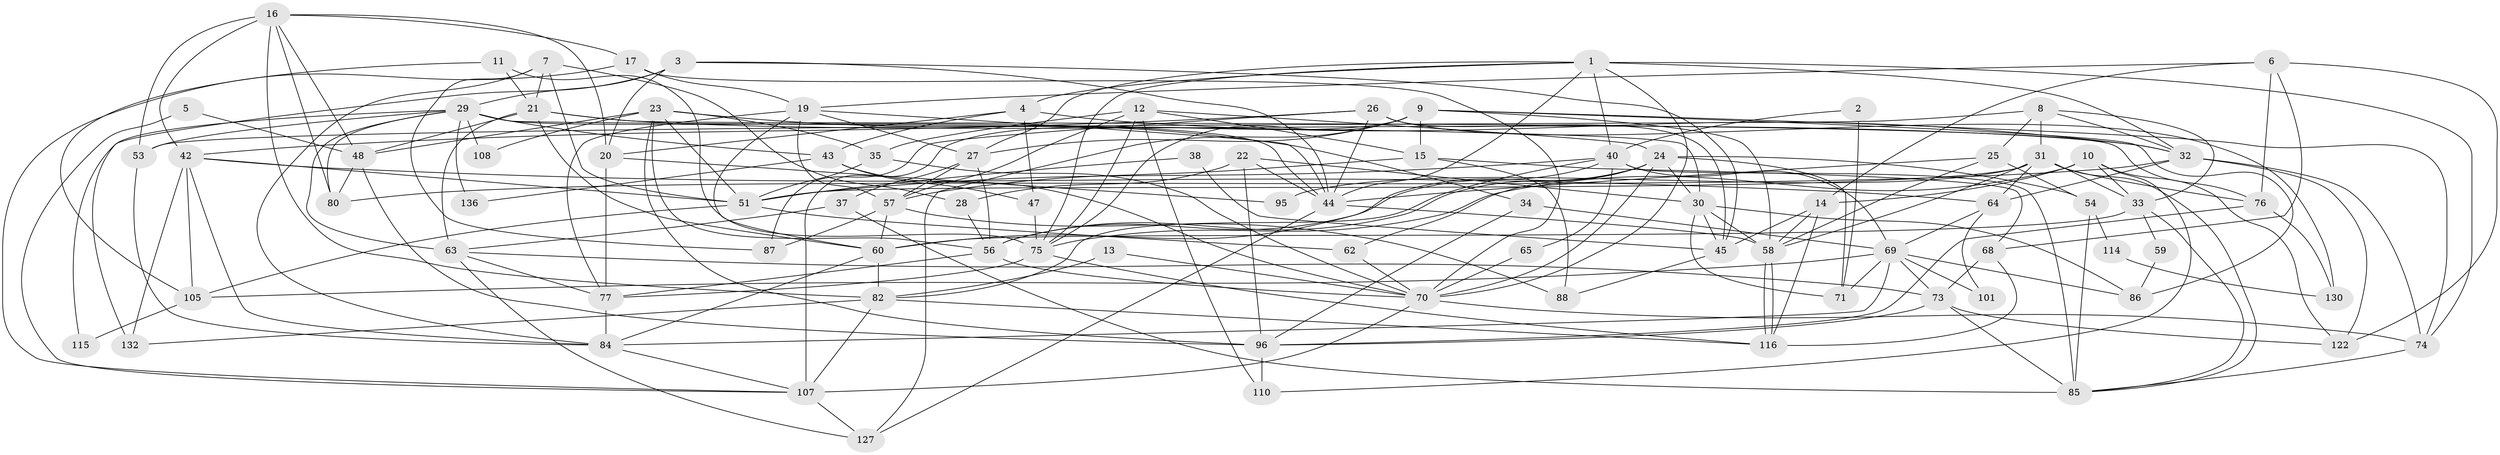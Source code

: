 // original degree distribution, {6: 0.08759124087591241, 2: 0.13138686131386862, 4: 0.32116788321167883, 5: 0.20437956204379562, 3: 0.22627737226277372, 7: 0.014598540145985401, 9: 0.0072992700729927005, 8: 0.0072992700729927005}
// Generated by graph-tools (version 1.1) at 2025/41/03/06/25 10:41:56]
// undirected, 86 vertices, 222 edges
graph export_dot {
graph [start="1"]
  node [color=gray90,style=filled];
  1 [super="+36"];
  2;
  3 [super="+67"];
  4 [super="+81"];
  5;
  6 [super="+39"];
  7 [super="+90"];
  8 [super="+18"];
  9 [super="+61"];
  10 [super="+66"];
  11;
  12;
  13;
  14 [super="+134"];
  15 [super="+97"];
  16;
  17;
  19 [super="+135"];
  20;
  21 [super="+118"];
  22;
  23 [super="+102"];
  24 [super="+99"];
  25 [super="+50"];
  26 [super="+100"];
  27 [super="+98"];
  28;
  29 [super="+137"];
  30 [super="+123"];
  31 [super="+106"];
  32 [super="+124"];
  33 [super="+49"];
  34;
  35 [super="+41"];
  37 [super="+55"];
  38;
  40 [super="+46"];
  42 [super="+52"];
  43 [super="+111"];
  44 [super="+103"];
  45 [super="+112"];
  47;
  48 [super="+131"];
  51 [super="+79"];
  53 [super="+78"];
  54;
  56 [super="+120"];
  57 [super="+117"];
  58 [super="+83"];
  59;
  60 [super="+72"];
  62;
  63 [super="+94"];
  64 [super="+133"];
  65;
  68;
  69 [super="+109"];
  70 [super="+126"];
  71;
  73 [super="+121"];
  74 [super="+89"];
  75 [super="+125"];
  76;
  77 [super="+91"];
  80 [super="+92"];
  82 [super="+93"];
  84 [super="+129"];
  85 [super="+104"];
  86;
  87;
  88;
  95;
  96 [super="+113"];
  101;
  105 [super="+119"];
  107 [super="+128"];
  108;
  110;
  114;
  115;
  116;
  122;
  127;
  130;
  132;
  136;
  1 -- 27;
  1 -- 70;
  1 -- 40;
  1 -- 74;
  1 -- 32;
  1 -- 75;
  1 -- 4;
  1 -- 44;
  2 -- 71;
  2 -- 40;
  3 -- 29;
  3 -- 45;
  3 -- 44;
  3 -- 132;
  3 -- 20;
  4 -- 20;
  4 -- 43;
  4 -- 47;
  4 -- 32;
  5 -- 48;
  5 -- 107;
  6 -- 122;
  6 -- 14;
  6 -- 76;
  6 -- 68;
  6 -- 19;
  7 -- 87;
  7 -- 21;
  7 -- 84;
  7 -- 51;
  7 -- 28;
  8 -- 53;
  8 -- 32;
  8 -- 31;
  8 -- 25;
  8 -- 33;
  9 -- 74;
  9 -- 86;
  9 -- 127;
  9 -- 15;
  9 -- 107;
  9 -- 75;
  9 -- 58;
  9 -- 27;
  10 -- 14;
  10 -- 110;
  10 -- 75;
  10 -- 122;
  10 -- 33;
  11 -- 75;
  11 -- 105;
  11 -- 21;
  12 -- 35;
  12 -- 15;
  12 -- 75;
  12 -- 110;
  12 -- 57;
  12 -- 24;
  13 -- 70;
  13 -- 82;
  14 -- 116;
  14 -- 58;
  14 -- 45;
  15 -- 88;
  15 -- 57;
  15 -- 68;
  16 -- 48;
  16 -- 17;
  16 -- 20;
  16 -- 82;
  16 -- 53;
  16 -- 80;
  16 -- 42;
  17 -- 70;
  17 -- 107;
  17 -- 19;
  19 -- 77;
  19 -- 57;
  19 -- 44;
  19 -- 60;
  19 -- 27;
  20 -- 95;
  20 -- 77;
  21 -- 32;
  21 -- 76;
  21 -- 48;
  21 -- 63;
  21 -- 60;
  22 -- 28;
  22 -- 30;
  22 -- 44;
  22 -- 96;
  23 -- 51;
  23 -- 56;
  23 -- 34;
  23 -- 48;
  23 -- 96;
  23 -- 35;
  23 -- 108;
  24 -- 30;
  24 -- 60;
  24 -- 54;
  24 -- 71;
  24 -- 70;
  24 -- 56;
  24 -- 62;
  25 -- 44;
  25 -- 58;
  25 -- 54;
  26 -- 87;
  26 -- 42;
  26 -- 44;
  26 -- 130;
  26 -- 45;
  27 -- 57;
  27 -- 56;
  27 -- 37;
  28 -- 56;
  29 -- 44;
  29 -- 108;
  29 -- 115;
  29 -- 136;
  29 -- 80;
  29 -- 43;
  29 -- 63;
  29 -- 53;
  29 -- 30;
  30 -- 58;
  30 -- 86;
  30 -- 71;
  30 -- 45;
  31 -- 76;
  31 -- 33;
  31 -- 85;
  31 -- 64;
  31 -- 51;
  31 -- 58;
  31 -- 95;
  32 -- 80;
  32 -- 64;
  32 -- 122;
  32 -- 74;
  33 -- 60;
  33 -- 85;
  33 -- 59;
  34 -- 96;
  34 -- 69;
  35 -- 70;
  35 -- 51;
  37 -- 63;
  37 -- 85;
  38 -- 45;
  38 -- 51;
  40 -- 56;
  40 -- 85;
  40 -- 82;
  40 -- 69;
  40 -- 65;
  40 -- 51;
  42 -- 105;
  42 -- 51;
  42 -- 64;
  42 -- 132;
  42 -- 84;
  43 -- 47;
  43 -- 136;
  43 -- 70;
  44 -- 127;
  44 -- 58;
  45 -- 88;
  47 -- 75;
  48 -- 96;
  48 -- 80;
  51 -- 62;
  51 -- 105;
  53 -- 84;
  54 -- 114;
  54 -- 85;
  56 -- 77;
  56 -- 70;
  57 -- 87;
  57 -- 88;
  57 -- 60;
  58 -- 116;
  58 -- 116;
  59 -- 86;
  60 -- 84;
  60 -- 82;
  62 -- 70;
  63 -- 77;
  63 -- 127;
  63 -- 73;
  64 -- 101;
  64 -- 69;
  65 -- 70;
  68 -- 116;
  68 -- 73;
  69 -- 71;
  69 -- 86;
  69 -- 101;
  69 -- 105;
  69 -- 73;
  69 -- 84;
  70 -- 74;
  70 -- 107;
  73 -- 122;
  73 -- 85;
  73 -- 96;
  74 -- 85;
  75 -- 116;
  75 -- 77;
  76 -- 130;
  76 -- 96;
  77 -- 84;
  82 -- 107;
  82 -- 132;
  82 -- 116;
  84 -- 107;
  96 -- 110;
  105 -- 115;
  107 -- 127;
  114 -- 130;
}
